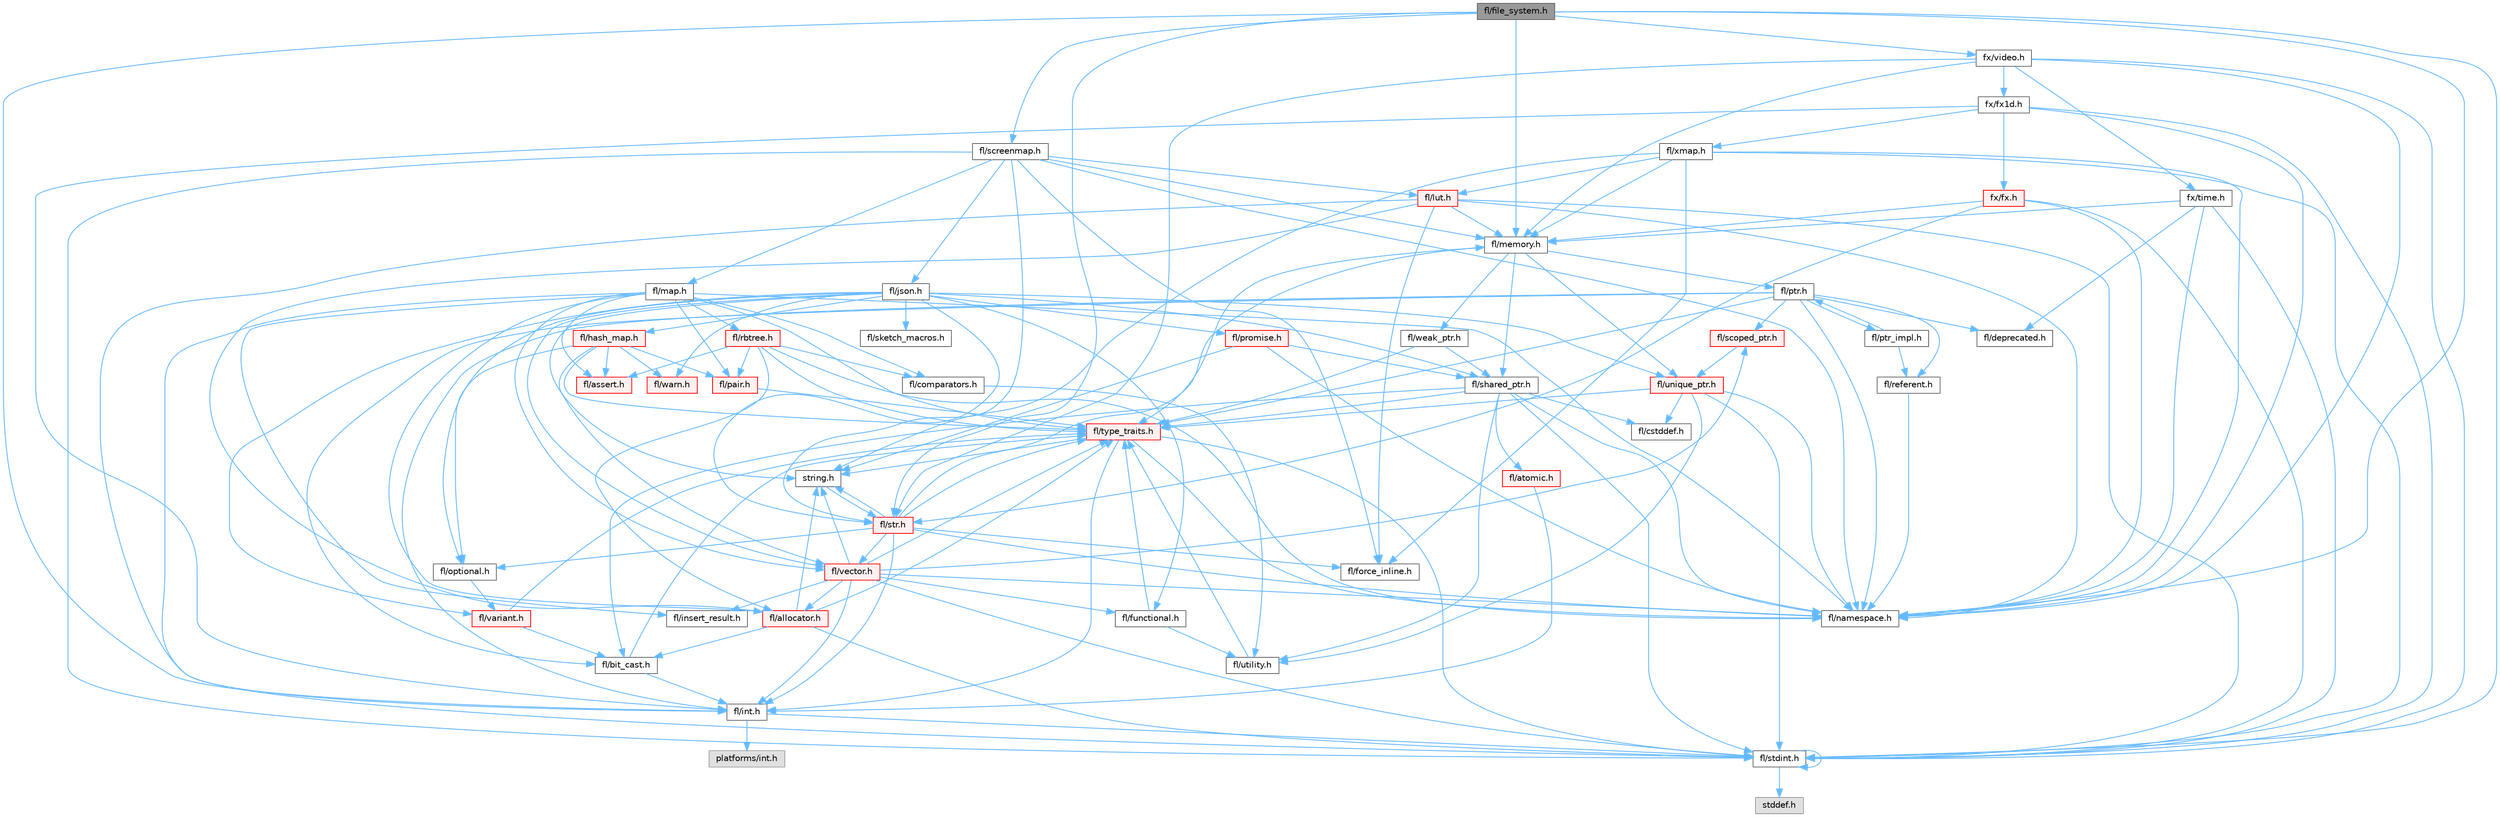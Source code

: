 digraph "fl/file_system.h"
{
 // INTERACTIVE_SVG=YES
 // LATEX_PDF_SIZE
  bgcolor="transparent";
  edge [fontname=Helvetica,fontsize=10,labelfontname=Helvetica,labelfontsize=10];
  node [fontname=Helvetica,fontsize=10,shape=box,height=0.2,width=0.4];
  Node1 [id="Node000001",label="fl/file_system.h",height=0.2,width=0.4,color="gray40", fillcolor="grey60", style="filled", fontcolor="black",tooltip=" "];
  Node1 -> Node2 [id="edge1_Node000001_Node000002",color="steelblue1",style="solid",tooltip=" "];
  Node2 [id="Node000002",label="fl/stdint.h",height=0.2,width=0.4,color="grey40", fillcolor="white", style="filled",URL="$df/dd8/stdint_8h.html",tooltip=" "];
  Node2 -> Node3 [id="edge2_Node000002_Node000003",color="steelblue1",style="solid",tooltip=" "];
  Node3 [id="Node000003",label="stddef.h",height=0.2,width=0.4,color="grey60", fillcolor="#E0E0E0", style="filled",tooltip=" "];
  Node2 -> Node2 [id="edge3_Node000002_Node000002",color="steelblue1",style="solid",tooltip=" "];
  Node1 -> Node4 [id="edge4_Node000001_Node000004",color="steelblue1",style="solid",tooltip=" "];
  Node4 [id="Node000004",label="fl/int.h",height=0.2,width=0.4,color="grey40", fillcolor="white", style="filled",URL="$d3/d7e/int_8h.html",tooltip=" "];
  Node4 -> Node2 [id="edge5_Node000004_Node000002",color="steelblue1",style="solid",tooltip=" "];
  Node4 -> Node5 [id="edge6_Node000004_Node000005",color="steelblue1",style="solid",tooltip=" "];
  Node5 [id="Node000005",label="platforms/int.h",height=0.2,width=0.4,color="grey60", fillcolor="#E0E0E0", style="filled",tooltip=" "];
  Node1 -> Node6 [id="edge7_Node000001_Node000006",color="steelblue1",style="solid",tooltip=" "];
  Node6 [id="Node000006",label="fl/namespace.h",height=0.2,width=0.4,color="grey40", fillcolor="white", style="filled",URL="$df/d2a/namespace_8h.html",tooltip="Implements the FastLED namespace macros."];
  Node1 -> Node7 [id="edge8_Node000001_Node000007",color="steelblue1",style="solid",tooltip=" "];
  Node7 [id="Node000007",label="fl/memory.h",height=0.2,width=0.4,color="grey40", fillcolor="white", style="filled",URL="$dc/d18/memory_8h.html",tooltip=" "];
  Node7 -> Node8 [id="edge9_Node000007_Node000008",color="steelblue1",style="solid",tooltip=" "];
  Node8 [id="Node000008",label="fl/ptr.h",height=0.2,width=0.4,color="grey40", fillcolor="white", style="filled",URL="$dd/d98/ptr_8h.html",tooltip=" "];
  Node8 -> Node6 [id="edge10_Node000008_Node000006",color="steelblue1",style="solid",tooltip=" "];
  Node8 -> Node9 [id="edge11_Node000008_Node000009",color="steelblue1",style="solid",tooltip=" "];
  Node9 [id="Node000009",label="fl/scoped_ptr.h",height=0.2,width=0.4,color="red", fillcolor="#FFF0F0", style="filled",URL="$d0/d44/scoped__ptr_8h.html",tooltip=" "];
  Node9 -> Node10 [id="edge12_Node000009_Node000010",color="steelblue1",style="solid",tooltip=" "];
  Node10 [id="Node000010",label="fl/unique_ptr.h",height=0.2,width=0.4,color="red", fillcolor="#FFF0F0", style="filled",URL="$da/d4b/unique__ptr_8h.html",tooltip=" "];
  Node10 -> Node6 [id="edge13_Node000010_Node000006",color="steelblue1",style="solid",tooltip=" "];
  Node10 -> Node11 [id="edge14_Node000010_Node000011",color="steelblue1",style="solid",tooltip=" "];
  Node11 [id="Node000011",label="fl/type_traits.h",height=0.2,width=0.4,color="red", fillcolor="#FFF0F0", style="filled",URL="$df/d63/type__traits_8h.html",tooltip=" "];
  Node11 -> Node12 [id="edge15_Node000011_Node000012",color="steelblue1",style="solid",tooltip=" "];
  Node12 [id="Node000012",label="string.h",height=0.2,width=0.4,color="grey40", fillcolor="white", style="filled",URL="$da/d66/string_8h.html",tooltip=" "];
  Node12 -> Node13 [id="edge16_Node000012_Node000013",color="steelblue1",style="solid",tooltip=" "];
  Node13 [id="Node000013",label="fl/str.h",height=0.2,width=0.4,color="red", fillcolor="#FFF0F0", style="filled",URL="$d1/d93/str_8h.html",tooltip=" "];
  Node13 -> Node4 [id="edge17_Node000013_Node000004",color="steelblue1",style="solid",tooltip=" "];
  Node13 -> Node12 [id="edge18_Node000013_Node000012",color="steelblue1",style="solid",tooltip=" "];
  Node13 -> Node6 [id="edge19_Node000013_Node000006",color="steelblue1",style="solid",tooltip=" "];
  Node13 -> Node7 [id="edge20_Node000013_Node000007",color="steelblue1",style="solid",tooltip=" "];
  Node13 -> Node22 [id="edge21_Node000013_Node000022",color="steelblue1",style="solid",tooltip=" "];
  Node22 [id="Node000022",label="fl/optional.h",height=0.2,width=0.4,color="grey40", fillcolor="white", style="filled",URL="$dc/d62/optional_8h.html",tooltip=" "];
  Node22 -> Node23 [id="edge22_Node000022_Node000023",color="steelblue1",style="solid",tooltip=" "];
  Node23 [id="Node000023",label="fl/variant.h",height=0.2,width=0.4,color="red", fillcolor="#FFF0F0", style="filled",URL="$d6/d10/variant_8h.html",tooltip=" "];
  Node23 -> Node11 [id="edge23_Node000023_Node000011",color="steelblue1",style="solid",tooltip=" "];
  Node23 -> Node25 [id="edge24_Node000023_Node000025",color="steelblue1",style="solid",tooltip=" "];
  Node25 [id="Node000025",label="fl/bit_cast.h",height=0.2,width=0.4,color="grey40", fillcolor="white", style="filled",URL="$df/d72/bit__cast_8h.html",tooltip=" "];
  Node25 -> Node11 [id="edge25_Node000025_Node000011",color="steelblue1",style="solid",tooltip=" "];
  Node25 -> Node4 [id="edge26_Node000025_Node000004",color="steelblue1",style="solid",tooltip=" "];
  Node13 -> Node11 [id="edge27_Node000013_Node000011",color="steelblue1",style="solid",tooltip=" "];
  Node13 -> Node26 [id="edge28_Node000013_Node000026",color="steelblue1",style="solid",tooltip=" "];
  Node26 [id="Node000026",label="fl/vector.h",height=0.2,width=0.4,color="red", fillcolor="#FFF0F0", style="filled",URL="$d6/d68/vector_8h.html",tooltip=" "];
  Node26 -> Node2 [id="edge29_Node000026_Node000002",color="steelblue1",style="solid",tooltip=" "];
  Node26 -> Node4 [id="edge30_Node000026_Node000004",color="steelblue1",style="solid",tooltip=" "];
  Node26 -> Node12 [id="edge31_Node000026_Node000012",color="steelblue1",style="solid",tooltip=" "];
  Node26 -> Node27 [id="edge32_Node000026_Node000027",color="steelblue1",style="solid",tooltip=" "];
  Node27 [id="Node000027",label="fl/functional.h",height=0.2,width=0.4,color="grey40", fillcolor="white", style="filled",URL="$d8/dea/functional_8h.html",tooltip=" "];
  Node27 -> Node11 [id="edge33_Node000027_Node000011",color="steelblue1",style="solid",tooltip=" "];
  Node27 -> Node28 [id="edge34_Node000027_Node000028",color="steelblue1",style="solid",tooltip=" "];
  Node28 [id="Node000028",label="fl/utility.h",height=0.2,width=0.4,color="grey40", fillcolor="white", style="filled",URL="$d5/d47/utility_8h.html",tooltip=" "];
  Node28 -> Node11 [id="edge35_Node000028_Node000011",color="steelblue1",style="solid",tooltip=" "];
  Node26 -> Node31 [id="edge36_Node000026_Node000031",color="steelblue1",style="solid",tooltip=" "];
  Node31 [id="Node000031",label="fl/insert_result.h",height=0.2,width=0.4,color="grey40", fillcolor="white", style="filled",URL="$d1/d22/insert__result_8h.html",tooltip=" "];
  Node26 -> Node6 [id="edge37_Node000026_Node000006",color="steelblue1",style="solid",tooltip=" "];
  Node26 -> Node33 [id="edge38_Node000026_Node000033",color="steelblue1",style="solid",tooltip=" "];
  Node33 [id="Node000033",label="fl/allocator.h",height=0.2,width=0.4,color="red", fillcolor="#FFF0F0", style="filled",URL="$da/da9/allocator_8h.html",tooltip=" "];
  Node33 -> Node12 [id="edge39_Node000033_Node000012",color="steelblue1",style="solid",tooltip=" "];
  Node33 -> Node11 [id="edge40_Node000033_Node000011",color="steelblue1",style="solid",tooltip=" "];
  Node33 -> Node25 [id="edge41_Node000033_Node000025",color="steelblue1",style="solid",tooltip=" "];
  Node33 -> Node2 [id="edge42_Node000033_Node000002",color="steelblue1",style="solid",tooltip=" "];
  Node26 -> Node9 [id="edge43_Node000026_Node000009",color="steelblue1",style="solid",tooltip=" "];
  Node26 -> Node11 [id="edge44_Node000026_Node000011",color="steelblue1",style="solid",tooltip=" "];
  Node13 -> Node17 [id="edge45_Node000013_Node000017",color="steelblue1",style="solid",tooltip=" "];
  Node17 [id="Node000017",label="fl/force_inline.h",height=0.2,width=0.4,color="grey40", fillcolor="white", style="filled",URL="$d4/d64/force__inline_8h.html",tooltip=" "];
  Node11 -> Node2 [id="edge46_Node000011_Node000002",color="steelblue1",style="solid",tooltip=" "];
  Node11 -> Node6 [id="edge47_Node000011_Node000006",color="steelblue1",style="solid",tooltip=" "];
  Node11 -> Node4 [id="edge48_Node000011_Node000004",color="steelblue1",style="solid",tooltip=" "];
  Node10 -> Node28 [id="edge49_Node000010_Node000028",color="steelblue1",style="solid",tooltip=" "];
  Node10 -> Node2 [id="edge50_Node000010_Node000002",color="steelblue1",style="solid",tooltip=" "];
  Node10 -> Node41 [id="edge51_Node000010_Node000041",color="steelblue1",style="solid",tooltip=" "];
  Node41 [id="Node000041",label="fl/cstddef.h",height=0.2,width=0.4,color="grey40", fillcolor="white", style="filled",URL="$d7/d84/cstddef_8h.html",tooltip=" "];
  Node8 -> Node11 [id="edge52_Node000008_Node000011",color="steelblue1",style="solid",tooltip=" "];
  Node8 -> Node44 [id="edge53_Node000008_Node000044",color="steelblue1",style="solid",tooltip=" "];
  Node44 [id="Node000044",label="fl/referent.h",height=0.2,width=0.4,color="grey40", fillcolor="white", style="filled",URL="$da/d18/referent_8h.html",tooltip=" "];
  Node44 -> Node6 [id="edge54_Node000044_Node000006",color="steelblue1",style="solid",tooltip=" "];
  Node8 -> Node25 [id="edge55_Node000008_Node000025",color="steelblue1",style="solid",tooltip=" "];
  Node8 -> Node4 [id="edge56_Node000008_Node000004",color="steelblue1",style="solid",tooltip=" "];
  Node8 -> Node43 [id="edge57_Node000008_Node000043",color="steelblue1",style="solid",tooltip=" "];
  Node43 [id="Node000043",label="fl/deprecated.h",height=0.2,width=0.4,color="grey40", fillcolor="white", style="filled",URL="$d4/dce/deprecated_8h.html",tooltip=" "];
  Node8 -> Node45 [id="edge58_Node000008_Node000045",color="steelblue1",style="solid",tooltip=" "];
  Node45 [id="Node000045",label="fl/ptr_impl.h",height=0.2,width=0.4,color="grey40", fillcolor="white", style="filled",URL="$d5/d94/ptr__impl_8h.html",tooltip=" "];
  Node45 -> Node8 [id="edge59_Node000045_Node000008",color="steelblue1",style="solid",tooltip=" "];
  Node45 -> Node44 [id="edge60_Node000045_Node000044",color="steelblue1",style="solid",tooltip=" "];
  Node7 -> Node46 [id="edge61_Node000007_Node000046",color="steelblue1",style="solid",tooltip=" "];
  Node46 [id="Node000046",label="fl/shared_ptr.h",height=0.2,width=0.4,color="grey40", fillcolor="white", style="filled",URL="$df/d6a/shared__ptr_8h.html",tooltip=" "];
  Node46 -> Node6 [id="edge62_Node000046_Node000006",color="steelblue1",style="solid",tooltip=" "];
  Node46 -> Node11 [id="edge63_Node000046_Node000011",color="steelblue1",style="solid",tooltip=" "];
  Node46 -> Node28 [id="edge64_Node000046_Node000028",color="steelblue1",style="solid",tooltip=" "];
  Node46 -> Node2 [id="edge65_Node000046_Node000002",color="steelblue1",style="solid",tooltip=" "];
  Node46 -> Node41 [id="edge66_Node000046_Node000041",color="steelblue1",style="solid",tooltip=" "];
  Node46 -> Node25 [id="edge67_Node000046_Node000025",color="steelblue1",style="solid",tooltip=" "];
  Node46 -> Node47 [id="edge68_Node000046_Node000047",color="steelblue1",style="solid",tooltip=" "];
  Node47 [id="Node000047",label="fl/atomic.h",height=0.2,width=0.4,color="red", fillcolor="#FFF0F0", style="filled",URL="$dd/d02/atomic_8h.html",tooltip=" "];
  Node47 -> Node4 [id="edge69_Node000047_Node000004",color="steelblue1",style="solid",tooltip=" "];
  Node7 -> Node49 [id="edge70_Node000007_Node000049",color="steelblue1",style="solid",tooltip=" "];
  Node49 [id="Node000049",label="fl/weak_ptr.h",height=0.2,width=0.4,color="grey40", fillcolor="white", style="filled",URL="$dc/db4/weak__ptr_8h.html",tooltip=" "];
  Node49 -> Node46 [id="edge71_Node000049_Node000046",color="steelblue1",style="solid",tooltip=" "];
  Node49 -> Node11 [id="edge72_Node000049_Node000011",color="steelblue1",style="solid",tooltip=" "];
  Node7 -> Node10 [id="edge73_Node000007_Node000010",color="steelblue1",style="solid",tooltip=" "];
  Node7 -> Node11 [id="edge74_Node000007_Node000011",color="steelblue1",style="solid",tooltip=" "];
  Node1 -> Node13 [id="edge75_Node000001_Node000013",color="steelblue1",style="solid",tooltip=" "];
  Node1 -> Node50 [id="edge76_Node000001_Node000050",color="steelblue1",style="solid",tooltip=" "];
  Node50 [id="Node000050",label="fx/video.h",height=0.2,width=0.4,color="grey40", fillcolor="white", style="filled",URL="$dd/d78/video_8h.html",tooltip=" "];
  Node50 -> Node2 [id="edge77_Node000050_Node000002",color="steelblue1",style="solid",tooltip=" "];
  Node50 -> Node6 [id="edge78_Node000050_Node000006",color="steelblue1",style="solid",tooltip=" "];
  Node50 -> Node7 [id="edge79_Node000050_Node000007",color="steelblue1",style="solid",tooltip=" "];
  Node50 -> Node13 [id="edge80_Node000050_Node000013",color="steelblue1",style="solid",tooltip=" "];
  Node50 -> Node51 [id="edge81_Node000050_Node000051",color="steelblue1",style="solid",tooltip=" "];
  Node51 [id="Node000051",label="fx/fx1d.h",height=0.2,width=0.4,color="grey40", fillcolor="white", style="filled",URL="$da/d81/fx1d_8h.html",tooltip=" "];
  Node51 -> Node2 [id="edge82_Node000051_Node000002",color="steelblue1",style="solid",tooltip=" "];
  Node51 -> Node4 [id="edge83_Node000051_Node000004",color="steelblue1",style="solid",tooltip=" "];
  Node51 -> Node6 [id="edge84_Node000051_Node000006",color="steelblue1",style="solid",tooltip=" "];
  Node51 -> Node52 [id="edge85_Node000051_Node000052",color="steelblue1",style="solid",tooltip=" "];
  Node52 [id="Node000052",label="fl/xmap.h",height=0.2,width=0.4,color="grey40", fillcolor="white", style="filled",URL="$dd/dcc/xmap_8h.html",tooltip=" "];
  Node52 -> Node2 [id="edge86_Node000052_Node000002",color="steelblue1",style="solid",tooltip=" "];
  Node52 -> Node12 [id="edge87_Node000052_Node000012",color="steelblue1",style="solid",tooltip=" "];
  Node52 -> Node17 [id="edge88_Node000052_Node000017",color="steelblue1",style="solid",tooltip=" "];
  Node52 -> Node53 [id="edge89_Node000052_Node000053",color="steelblue1",style="solid",tooltip=" "];
  Node53 [id="Node000053",label="fl/lut.h",height=0.2,width=0.4,color="red", fillcolor="#FFF0F0", style="filled",URL="$db/d54/lut_8h.html",tooltip=" "];
  Node53 -> Node33 [id="edge90_Node000053_Node000033",color="steelblue1",style="solid",tooltip=" "];
  Node53 -> Node17 [id="edge91_Node000053_Node000017",color="steelblue1",style="solid",tooltip=" "];
  Node53 -> Node7 [id="edge92_Node000053_Node000007",color="steelblue1",style="solid",tooltip=" "];
  Node53 -> Node2 [id="edge93_Node000053_Node000002",color="steelblue1",style="solid",tooltip=" "];
  Node53 -> Node4 [id="edge94_Node000053_Node000004",color="steelblue1",style="solid",tooltip=" "];
  Node53 -> Node6 [id="edge95_Node000053_Node000006",color="steelblue1",style="solid",tooltip=" "];
  Node52 -> Node7 [id="edge96_Node000052_Node000007",color="steelblue1",style="solid",tooltip=" "];
  Node52 -> Node6 [id="edge97_Node000052_Node000006",color="steelblue1",style="solid",tooltip=" "];
  Node51 -> Node54 [id="edge98_Node000051_Node000054",color="steelblue1",style="solid",tooltip=" "];
  Node54 [id="Node000054",label="fx/fx.h",height=0.2,width=0.4,color="red", fillcolor="#FFF0F0", style="filled",URL="$d2/d0c/fx_8h.html",tooltip=" "];
  Node54 -> Node2 [id="edge99_Node000054_Node000002",color="steelblue1",style="solid",tooltip=" "];
  Node54 -> Node6 [id="edge100_Node000054_Node000006",color="steelblue1",style="solid",tooltip=" "];
  Node54 -> Node7 [id="edge101_Node000054_Node000007",color="steelblue1",style="solid",tooltip=" "];
  Node54 -> Node13 [id="edge102_Node000054_Node000013",color="steelblue1",style="solid",tooltip=" "];
  Node50 -> Node65 [id="edge103_Node000050_Node000065",color="steelblue1",style="solid",tooltip=" "];
  Node65 [id="Node000065",label="fx/time.h",height=0.2,width=0.4,color="grey40", fillcolor="white", style="filled",URL="$da/da2/fx_2time_8h.html",tooltip=" "];
  Node65 -> Node2 [id="edge104_Node000065_Node000002",color="steelblue1",style="solid",tooltip=" "];
  Node65 -> Node43 [id="edge105_Node000065_Node000043",color="steelblue1",style="solid",tooltip=" "];
  Node65 -> Node6 [id="edge106_Node000065_Node000006",color="steelblue1",style="solid",tooltip=" "];
  Node65 -> Node7 [id="edge107_Node000065_Node000007",color="steelblue1",style="solid",tooltip=" "];
  Node1 -> Node66 [id="edge108_Node000001_Node000066",color="steelblue1",style="solid",tooltip=" "];
  Node66 [id="Node000066",label="fl/screenmap.h",height=0.2,width=0.4,color="grey40", fillcolor="white", style="filled",URL="$d7/d97/screenmap_8h.html",tooltip=" "];
  Node66 -> Node2 [id="edge109_Node000066_Node000002",color="steelblue1",style="solid",tooltip=" "];
  Node66 -> Node17 [id="edge110_Node000066_Node000017",color="steelblue1",style="solid",tooltip=" "];
  Node66 -> Node53 [id="edge111_Node000066_Node000053",color="steelblue1",style="solid",tooltip=" "];
  Node66 -> Node7 [id="edge112_Node000066_Node000007",color="steelblue1",style="solid",tooltip=" "];
  Node66 -> Node67 [id="edge113_Node000066_Node000067",color="steelblue1",style="solid",tooltip=" "];
  Node67 [id="Node000067",label="fl/map.h",height=0.2,width=0.4,color="grey40", fillcolor="white", style="filled",URL="$dc/db7/map_8h.html",tooltip=" "];
  Node67 -> Node2 [id="edge114_Node000067_Node000002",color="steelblue1",style="solid",tooltip=" "];
  Node67 -> Node68 [id="edge115_Node000067_Node000068",color="steelblue1",style="solid",tooltip=" "];
  Node68 [id="Node000068",label="fl/assert.h",height=0.2,width=0.4,color="red", fillcolor="#FFF0F0", style="filled",URL="$dc/da7/assert_8h.html",tooltip=" "];
  Node67 -> Node70 [id="edge116_Node000067_Node000070",color="steelblue1",style="solid",tooltip=" "];
  Node70 [id="Node000070",label="fl/comparators.h",height=0.2,width=0.4,color="grey40", fillcolor="white", style="filled",URL="$dc/d7e/comparators_8h.html",tooltip=" "];
  Node70 -> Node28 [id="edge117_Node000070_Node000028",color="steelblue1",style="solid",tooltip=" "];
  Node67 -> Node31 [id="edge118_Node000067_Node000031",color="steelblue1",style="solid",tooltip=" "];
  Node67 -> Node6 [id="edge119_Node000067_Node000006",color="steelblue1",style="solid",tooltip=" "];
  Node67 -> Node71 [id="edge120_Node000067_Node000071",color="steelblue1",style="solid",tooltip=" "];
  Node71 [id="Node000071",label="fl/pair.h",height=0.2,width=0.4,color="red", fillcolor="#FFF0F0", style="filled",URL="$d3/d41/pair_8h.html",tooltip=" "];
  Node71 -> Node11 [id="edge121_Node000071_Node000011",color="steelblue1",style="solid",tooltip=" "];
  Node67 -> Node11 [id="edge122_Node000067_Node000011",color="steelblue1",style="solid",tooltip=" "];
  Node67 -> Node26 [id="edge123_Node000067_Node000026",color="steelblue1",style="solid",tooltip=" "];
  Node67 -> Node72 [id="edge124_Node000067_Node000072",color="steelblue1",style="solid",tooltip=" "];
  Node72 [id="Node000072",label="fl/rbtree.h",height=0.2,width=0.4,color="red", fillcolor="#FFF0F0", style="filled",URL="$d5/ddf/rbtree_8h.html",tooltip=" "];
  Node72 -> Node68 [id="edge125_Node000072_Node000068",color="steelblue1",style="solid",tooltip=" "];
  Node72 -> Node70 [id="edge126_Node000072_Node000070",color="steelblue1",style="solid",tooltip=" "];
  Node72 -> Node6 [id="edge127_Node000072_Node000006",color="steelblue1",style="solid",tooltip=" "];
  Node72 -> Node71 [id="edge128_Node000072_Node000071",color="steelblue1",style="solid",tooltip=" "];
  Node72 -> Node11 [id="edge129_Node000072_Node000011",color="steelblue1",style="solid",tooltip=" "];
  Node72 -> Node33 [id="edge130_Node000072_Node000033",color="steelblue1",style="solid",tooltip=" "];
  Node67 -> Node33 [id="edge131_Node000067_Node000033",color="steelblue1",style="solid",tooltip=" "];
  Node66 -> Node6 [id="edge132_Node000066_Node000006",color="steelblue1",style="solid",tooltip=" "];
  Node66 -> Node13 [id="edge133_Node000066_Node000013",color="steelblue1",style="solid",tooltip=" "];
  Node66 -> Node77 [id="edge134_Node000066_Node000077",color="steelblue1",style="solid",tooltip=" "];
  Node77 [id="Node000077",label="fl/json.h",height=0.2,width=0.4,color="grey40", fillcolor="white", style="filled",URL="$d7/d91/fl_2json_8h.html",tooltip="FastLED's Elegant JSON Library: fl::Json"];
  Node77 -> Node12 [id="edge135_Node000077_Node000012",color="steelblue1",style="solid",tooltip=" "];
  Node77 -> Node26 [id="edge136_Node000077_Node000026",color="steelblue1",style="solid",tooltip=" "];
  Node77 -> Node78 [id="edge137_Node000077_Node000078",color="steelblue1",style="solid",tooltip=" "];
  Node78 [id="Node000078",label="fl/hash_map.h",height=0.2,width=0.4,color="red", fillcolor="#FFF0F0", style="filled",URL="$d6/d13/hash__map_8h.html",tooltip=" "];
  Node78 -> Node68 [id="edge138_Node000078_Node000068",color="steelblue1",style="solid",tooltip=" "];
  Node78 -> Node22 [id="edge139_Node000078_Node000022",color="steelblue1",style="solid",tooltip=" "];
  Node78 -> Node71 [id="edge140_Node000078_Node000071",color="steelblue1",style="solid",tooltip=" "];
  Node78 -> Node11 [id="edge141_Node000078_Node000011",color="steelblue1",style="solid",tooltip=" "];
  Node78 -> Node26 [id="edge142_Node000078_Node000026",color="steelblue1",style="solid",tooltip=" "];
  Node78 -> Node80 [id="edge143_Node000078_Node000080",color="steelblue1",style="solid",tooltip=" "];
  Node80 [id="Node000080",label="fl/warn.h",height=0.2,width=0.4,color="red", fillcolor="#FFF0F0", style="filled",URL="$de/d77/warn_8h.html",tooltip=" "];
  Node77 -> Node23 [id="edge144_Node000077_Node000023",color="steelblue1",style="solid",tooltip=" "];
  Node77 -> Node22 [id="edge145_Node000077_Node000022",color="steelblue1",style="solid",tooltip=" "];
  Node77 -> Node10 [id="edge146_Node000077_Node000010",color="steelblue1",style="solid",tooltip=" "];
  Node77 -> Node46 [id="edge147_Node000077_Node000046",color="steelblue1",style="solid",tooltip=" "];
  Node77 -> Node27 [id="edge148_Node000077_Node000027",color="steelblue1",style="solid",tooltip=" "];
  Node77 -> Node13 [id="edge149_Node000077_Node000013",color="steelblue1",style="solid",tooltip=" "];
  Node77 -> Node84 [id="edge150_Node000077_Node000084",color="steelblue1",style="solid",tooltip=" "];
  Node84 [id="Node000084",label="fl/promise.h",height=0.2,width=0.4,color="red", fillcolor="#FFF0F0", style="filled",URL="$d6/d17/promise_8h.html",tooltip="Promise-based fluent API for FastLED - standalone async primitives."];
  Node84 -> Node6 [id="edge151_Node000084_Node000006",color="steelblue1",style="solid",tooltip=" "];
  Node84 -> Node12 [id="edge152_Node000084_Node000012",color="steelblue1",style="solid",tooltip=" "];
  Node84 -> Node46 [id="edge153_Node000084_Node000046",color="steelblue1",style="solid",tooltip=" "];
  Node77 -> Node80 [id="edge154_Node000077_Node000080",color="steelblue1",style="solid",tooltip=" "];
  Node77 -> Node83 [id="edge155_Node000077_Node000083",color="steelblue1",style="solid",tooltip=" "];
  Node83 [id="Node000083",label="fl/sketch_macros.h",height=0.2,width=0.4,color="grey40", fillcolor="white", style="filled",URL="$d1/dbc/sketch__macros_8h.html",tooltip=" "];
}
